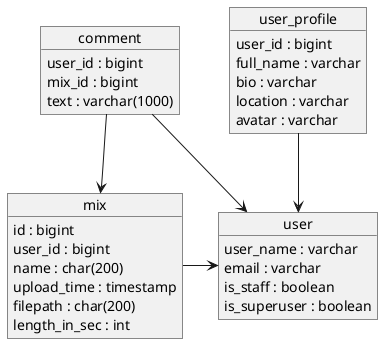 @startuml database
object mix {
    id : bigint
    user_id : bigint
    name : char(200)
    upload_time : timestamp
    filepath : char(200) 
    length_in_sec : int
}

object user {
    user_name : varchar
    email : varchar
    is_staff : boolean
    is_superuser : boolean
}

object user_profile {
    user_id : bigint
    full_name : varchar
    bio : varchar
    location : varchar
    avatar : varchar
}

object comment {
    user_id : bigint
    mix_id : bigint
    text : varchar(1000)
}





mix -> user
user_profile --> user
comment --> user
comment --> mix

@enduml
